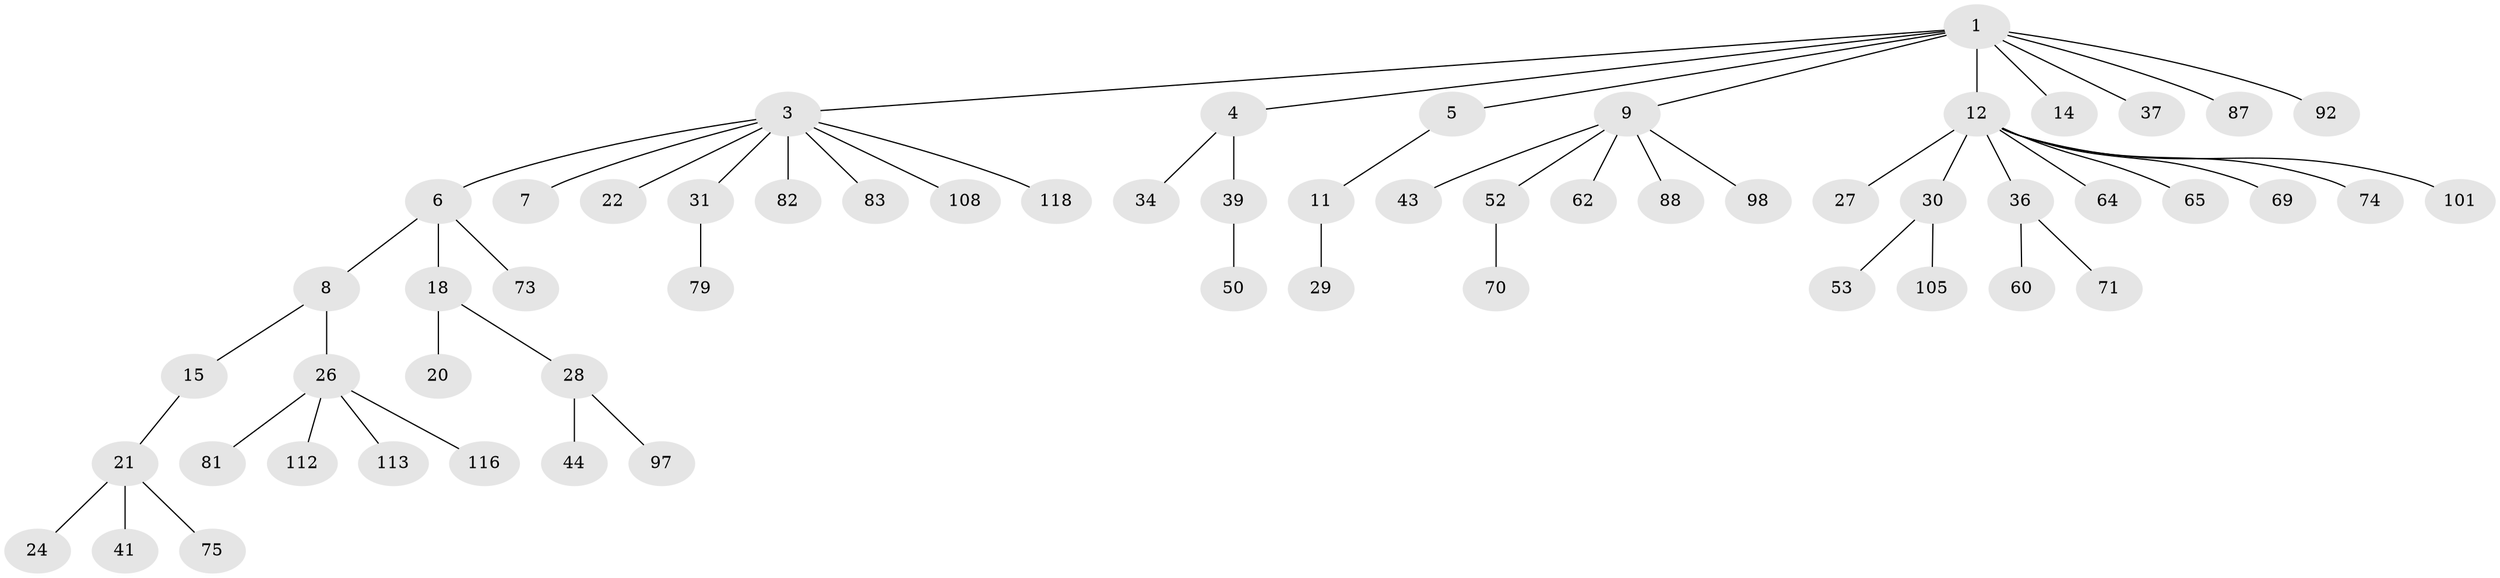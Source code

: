 // original degree distribution, {4: 0.1016949152542373, 7: 0.00847457627118644, 6: 0.00847457627118644, 5: 0.025423728813559324, 2: 0.17796610169491525, 1: 0.5254237288135594, 3: 0.15254237288135594}
// Generated by graph-tools (version 1.1) at 2025/15/03/09/25 04:15:31]
// undirected, 59 vertices, 58 edges
graph export_dot {
graph [start="1"]
  node [color=gray90,style=filled];
  1 [super="+2"];
  3 [super="+49"];
  4 [super="+32+58+35+13"];
  5;
  6 [super="+42"];
  7;
  8 [super="+68"];
  9 [super="+23+10"];
  11 [super="+16+94"];
  12 [super="+33+19+56+17"];
  14 [super="+106"];
  15 [super="+55"];
  18;
  20 [super="+102+25"];
  21;
  22 [super="+80"];
  24;
  26 [super="+61"];
  27 [super="+91"];
  28;
  29;
  30 [super="+46"];
  31;
  34 [super="+107+57"];
  36 [super="+66+38"];
  37 [super="+103"];
  39;
  41 [super="+54+84"];
  43 [super="+78+47"];
  44 [super="+76"];
  50 [super="+111+100"];
  52 [super="+115"];
  53 [super="+63+72"];
  60;
  62;
  64;
  65;
  69;
  70;
  71 [super="+104"];
  73 [super="+89"];
  74;
  75 [super="+95"];
  79;
  81;
  82;
  83;
  87;
  88;
  92;
  97;
  98;
  101;
  105;
  108;
  112;
  113;
  116;
  118;
  1 -- 3;
  1 -- 12;
  1 -- 14;
  1 -- 4;
  1 -- 37;
  1 -- 5;
  1 -- 87;
  1 -- 9;
  1 -- 92;
  3 -- 6;
  3 -- 7;
  3 -- 22;
  3 -- 31;
  3 -- 82;
  3 -- 83;
  3 -- 118;
  3 -- 108;
  4 -- 34;
  4 -- 39;
  5 -- 11;
  6 -- 8;
  6 -- 18;
  6 -- 73;
  8 -- 15;
  8 -- 26;
  9 -- 52;
  9 -- 43;
  9 -- 62;
  9 -- 88;
  9 -- 98;
  11 -- 29;
  12 -- 65;
  12 -- 101;
  12 -- 69;
  12 -- 74;
  12 -- 64;
  12 -- 27;
  12 -- 36;
  12 -- 30;
  15 -- 21;
  18 -- 20;
  18 -- 28;
  21 -- 24;
  21 -- 41;
  21 -- 75;
  26 -- 81;
  26 -- 112;
  26 -- 113;
  26 -- 116;
  28 -- 44;
  28 -- 97;
  30 -- 53;
  30 -- 105;
  31 -- 79;
  36 -- 60;
  36 -- 71;
  39 -- 50;
  52 -- 70;
}

